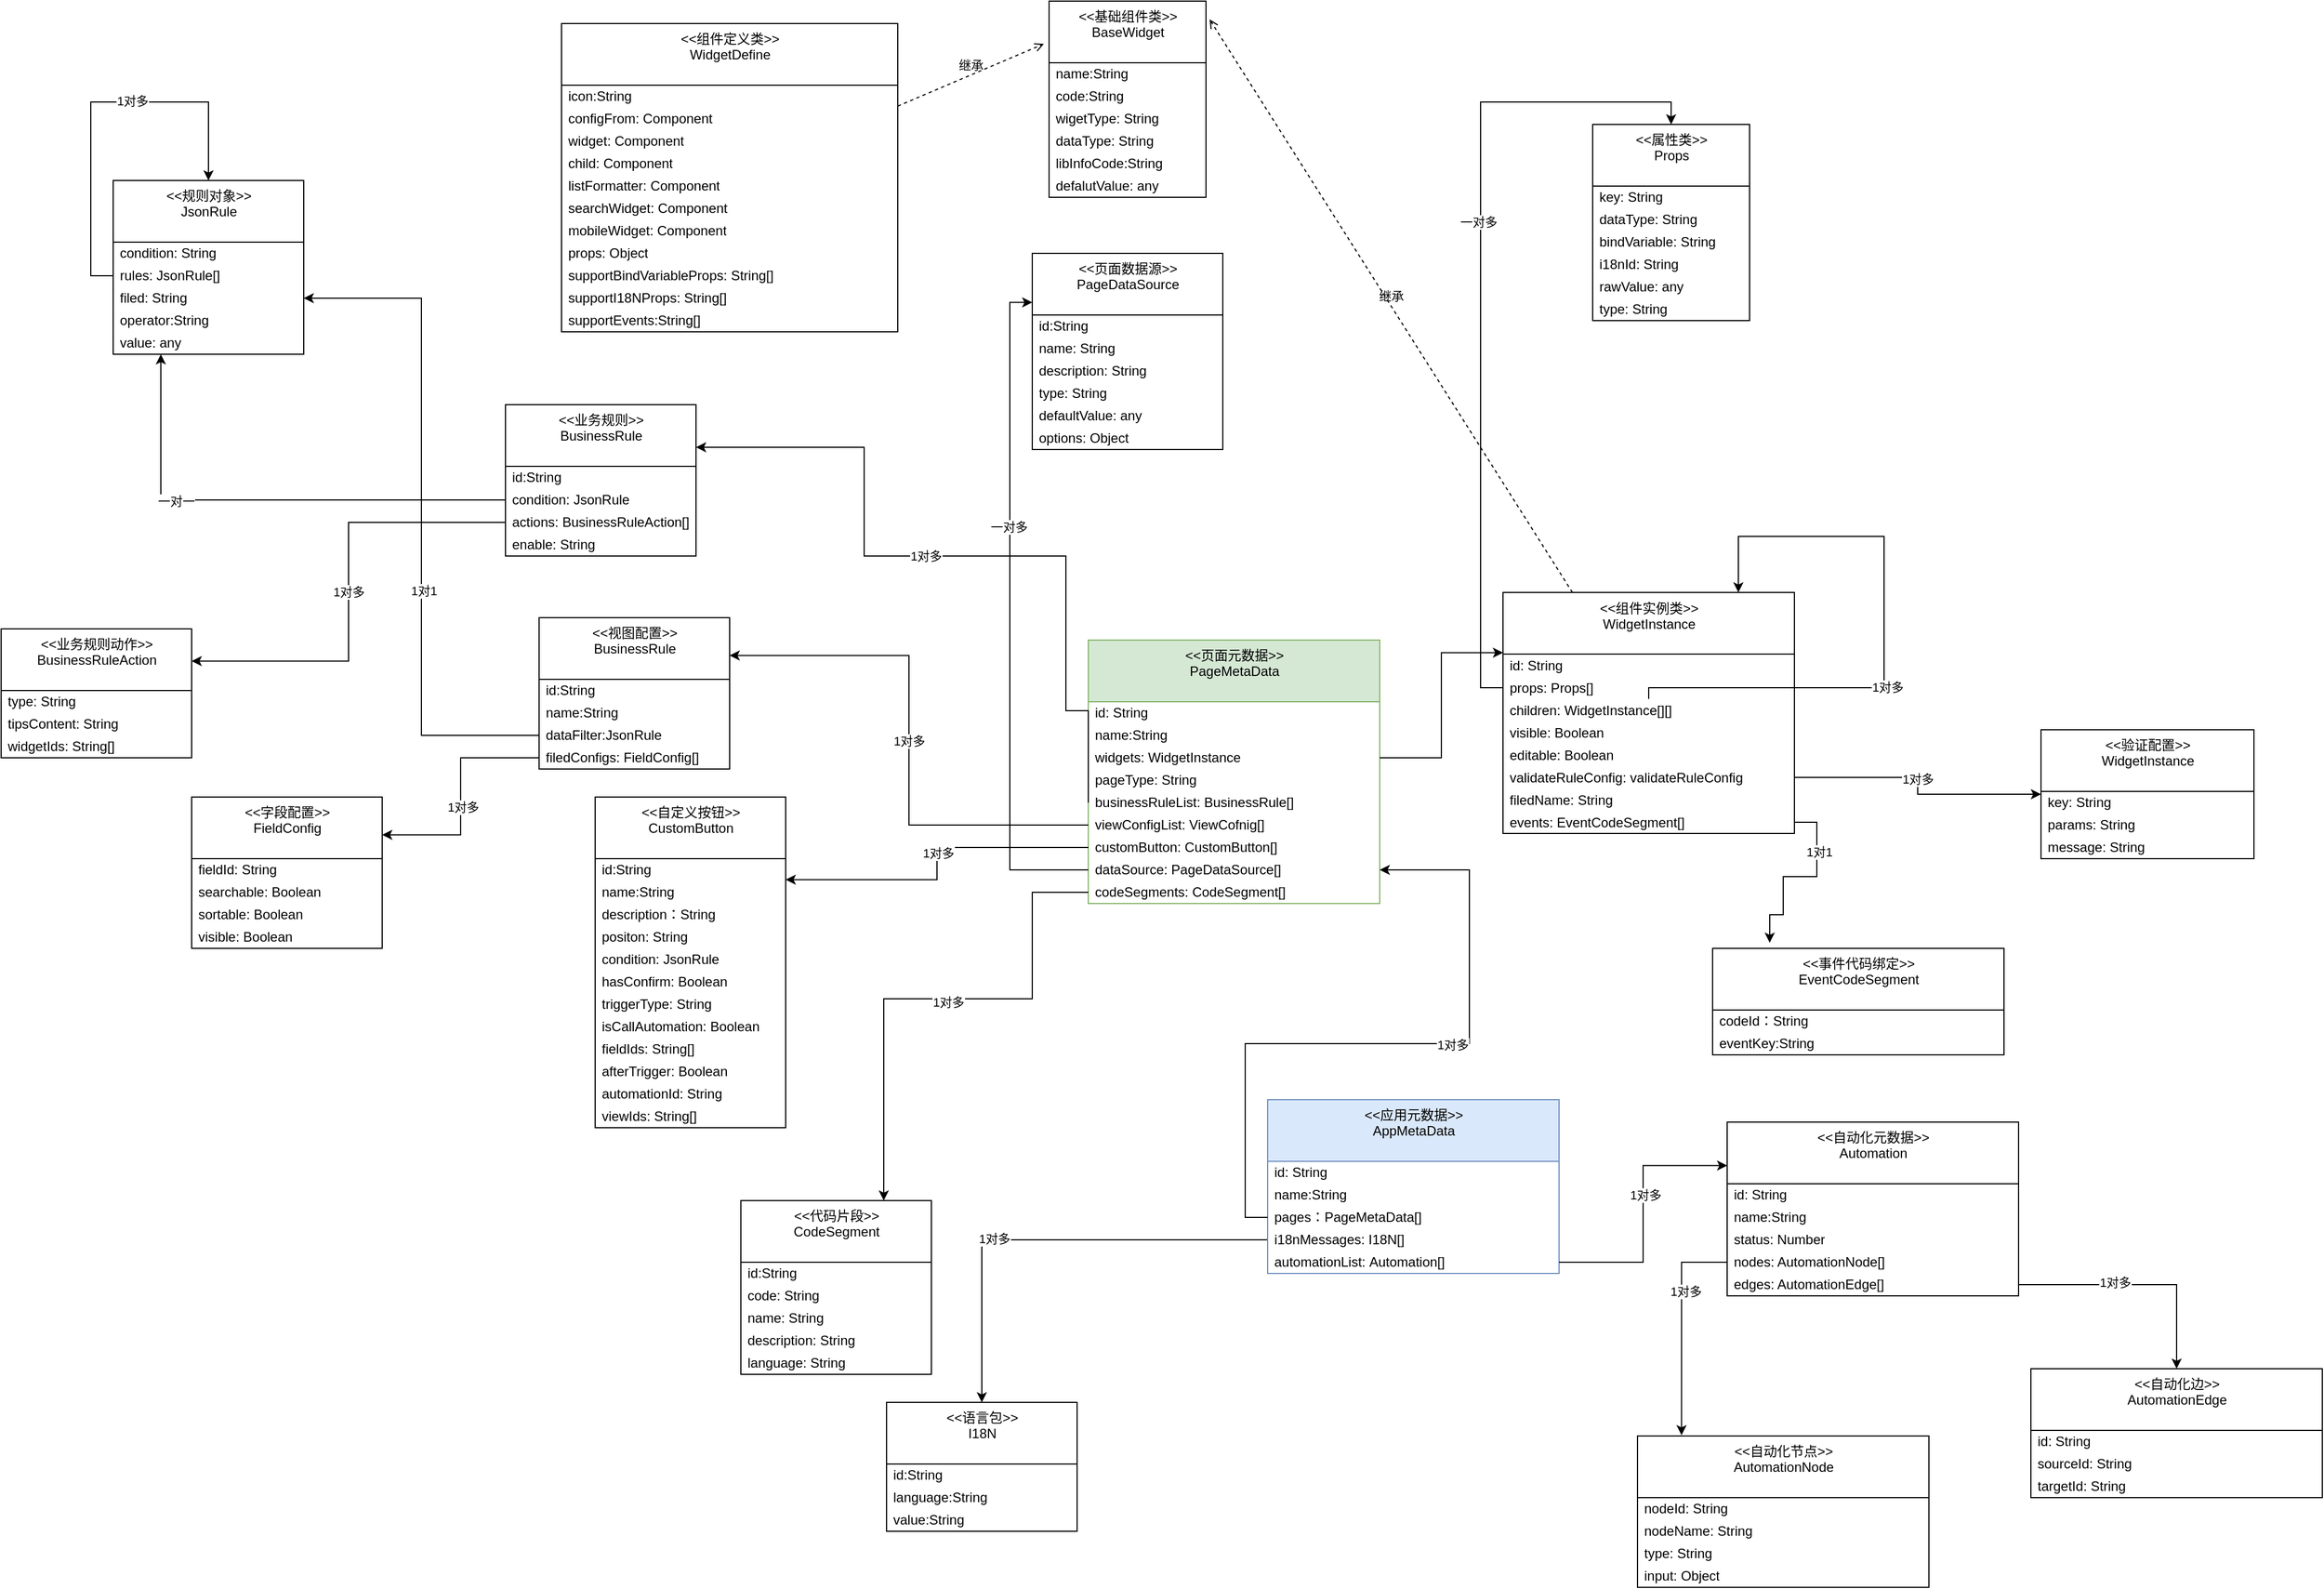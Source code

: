 <mxfile version="17.4.0" type="github">
  <diagram id="vAMlp3YLuijeeZTll3_J" name="Page-1">
    <mxGraphModel dx="2864" dy="1316" grid="1" gridSize="10" guides="1" tooltips="1" connect="1" arrows="1" fold="1" page="1" pageScale="1" pageWidth="827" pageHeight="1169" math="0" shadow="0">
      <root>
        <mxCell id="0" />
        <mxCell id="1" parent="0" />
        <mxCell id="EWt5b8vn7UuF1jzuAeMk-30" value="&amp;lt;&amp;lt;基础组件类&amp;gt;&amp;gt;&lt;br&gt;BaseWidget&lt;br&gt;" style="swimlane;fontStyle=0;align=center;verticalAlign=top;childLayout=stackLayout;horizontal=1;startSize=55;horizontalStack=0;resizeParent=1;resizeParentMax=0;resizeLast=0;collapsible=0;marginBottom=0;html=1;" parent="1" vertex="1">
          <mxGeometry x="235" y="300" width="140" height="175" as="geometry" />
        </mxCell>
        <mxCell id="EWt5b8vn7UuF1jzuAeMk-32" value="name:String" style="text;html=1;strokeColor=none;fillColor=none;align=left;verticalAlign=middle;spacingLeft=4;spacingRight=4;overflow=hidden;rotatable=0;points=[[0,0.5],[1,0.5]];portConstraint=eastwest;" parent="EWt5b8vn7UuF1jzuAeMk-30" vertex="1">
          <mxGeometry y="55" width="140" height="20" as="geometry" />
        </mxCell>
        <mxCell id="EWt5b8vn7UuF1jzuAeMk-39" value="code:String" style="text;html=1;strokeColor=none;fillColor=none;align=left;verticalAlign=middle;spacingLeft=4;spacingRight=4;overflow=hidden;rotatable=0;points=[[0,0.5],[1,0.5]];portConstraint=eastwest;" parent="EWt5b8vn7UuF1jzuAeMk-30" vertex="1">
          <mxGeometry y="75" width="140" height="20" as="geometry" />
        </mxCell>
        <mxCell id="EWt5b8vn7UuF1jzuAeMk-40" value="wigetType: String" style="text;html=1;strokeColor=none;fillColor=none;align=left;verticalAlign=middle;spacingLeft=4;spacingRight=4;overflow=hidden;rotatable=0;points=[[0,0.5],[1,0.5]];portConstraint=eastwest;" parent="EWt5b8vn7UuF1jzuAeMk-30" vertex="1">
          <mxGeometry y="95" width="140" height="20" as="geometry" />
        </mxCell>
        <mxCell id="EWt5b8vn7UuF1jzuAeMk-42" value="dataType: String" style="text;html=1;strokeColor=none;fillColor=none;align=left;verticalAlign=middle;spacingLeft=4;spacingRight=4;overflow=hidden;rotatable=0;points=[[0,0.5],[1,0.5]];portConstraint=eastwest;" parent="EWt5b8vn7UuF1jzuAeMk-30" vertex="1">
          <mxGeometry y="115" width="140" height="20" as="geometry" />
        </mxCell>
        <mxCell id="EWt5b8vn7UuF1jzuAeMk-33" value="&lt;span style=&quot;color: rgb(0 , 0 , 0)&quot;&gt;libInfoCode:String&lt;/span&gt;" style="text;html=1;strokeColor=none;fillColor=none;align=left;verticalAlign=middle;spacingLeft=4;spacingRight=4;overflow=hidden;rotatable=0;points=[[0,0.5],[1,0.5]];portConstraint=eastwest;fontColor=#808080;" parent="EWt5b8vn7UuF1jzuAeMk-30" vertex="1">
          <mxGeometry y="135" width="140" height="20" as="geometry" />
        </mxCell>
        <mxCell id="EWt5b8vn7UuF1jzuAeMk-43" value="&lt;span style=&quot;color: rgb(0 , 0 , 0)&quot;&gt;defalutValue: any&lt;/span&gt;" style="text;html=1;strokeColor=none;fillColor=none;align=left;verticalAlign=middle;spacingLeft=4;spacingRight=4;overflow=hidden;rotatable=0;points=[[0,0.5],[1,0.5]];portConstraint=eastwest;fontColor=#808080;" parent="EWt5b8vn7UuF1jzuAeMk-30" vertex="1">
          <mxGeometry y="155" width="140" height="20" as="geometry" />
        </mxCell>
        <mxCell id="EWt5b8vn7UuF1jzuAeMk-46" value="&amp;lt;&amp;lt;组件定义类&amp;gt;&amp;gt;&lt;br&gt;WidgetDefine" style="swimlane;fontStyle=0;align=center;verticalAlign=top;childLayout=stackLayout;horizontal=1;startSize=55;horizontalStack=0;resizeParent=1;resizeParentMax=0;resizeLast=0;collapsible=0;marginBottom=0;html=1;" parent="1" vertex="1">
          <mxGeometry x="-200" y="320" width="300" height="275" as="geometry" />
        </mxCell>
        <mxCell id="EWt5b8vn7UuF1jzuAeMk-47" value="icon:String" style="text;html=1;strokeColor=none;fillColor=none;align=left;verticalAlign=middle;spacingLeft=4;spacingRight=4;overflow=hidden;rotatable=0;points=[[0,0.5],[1,0.5]];portConstraint=eastwest;" parent="EWt5b8vn7UuF1jzuAeMk-46" vertex="1">
          <mxGeometry y="55" width="300" height="20" as="geometry" />
        </mxCell>
        <mxCell id="EWt5b8vn7UuF1jzuAeMk-48" value="configFrom: Component" style="text;html=1;strokeColor=none;fillColor=none;align=left;verticalAlign=middle;spacingLeft=4;spacingRight=4;overflow=hidden;rotatable=0;points=[[0,0.5],[1,0.5]];portConstraint=eastwest;" parent="EWt5b8vn7UuF1jzuAeMk-46" vertex="1">
          <mxGeometry y="75" width="300" height="20" as="geometry" />
        </mxCell>
        <mxCell id="EWt5b8vn7UuF1jzuAeMk-49" value="widget: Component" style="text;html=1;strokeColor=none;fillColor=none;align=left;verticalAlign=middle;spacingLeft=4;spacingRight=4;overflow=hidden;rotatable=0;points=[[0,0.5],[1,0.5]];portConstraint=eastwest;" parent="EWt5b8vn7UuF1jzuAeMk-46" vertex="1">
          <mxGeometry y="95" width="300" height="20" as="geometry" />
        </mxCell>
        <mxCell id="EWt5b8vn7UuF1jzuAeMk-50" value="child: Component" style="text;html=1;strokeColor=none;fillColor=none;align=left;verticalAlign=middle;spacingLeft=4;spacingRight=4;overflow=hidden;rotatable=0;points=[[0,0.5],[1,0.5]];portConstraint=eastwest;" parent="EWt5b8vn7UuF1jzuAeMk-46" vertex="1">
          <mxGeometry y="115" width="300" height="20" as="geometry" />
        </mxCell>
        <mxCell id="EWt5b8vn7UuF1jzuAeMk-51" value="listFormatter: Component" style="text;html=1;strokeColor=none;fillColor=none;align=left;verticalAlign=middle;spacingLeft=4;spacingRight=4;overflow=hidden;rotatable=0;points=[[0,0.5],[1,0.5]];portConstraint=eastwest;" parent="EWt5b8vn7UuF1jzuAeMk-46" vertex="1">
          <mxGeometry y="135" width="300" height="20" as="geometry" />
        </mxCell>
        <mxCell id="EWt5b8vn7UuF1jzuAeMk-52" value="&lt;font color=&quot;#000000&quot;&gt;searchWidget: Component&lt;/font&gt;" style="text;html=1;strokeColor=none;fillColor=none;align=left;verticalAlign=middle;spacingLeft=4;spacingRight=4;overflow=hidden;rotatable=0;points=[[0,0.5],[1,0.5]];portConstraint=eastwest;fontColor=#808080;" parent="EWt5b8vn7UuF1jzuAeMk-46" vertex="1">
          <mxGeometry y="155" width="300" height="20" as="geometry" />
        </mxCell>
        <mxCell id="EWt5b8vn7UuF1jzuAeMk-53" value="&lt;span style=&quot;color: rgb(0 , 0 , 0)&quot;&gt;mobileWidget: Component&lt;/span&gt;" style="text;html=1;strokeColor=none;fillColor=none;align=left;verticalAlign=middle;spacingLeft=4;spacingRight=4;overflow=hidden;rotatable=0;points=[[0,0.5],[1,0.5]];portConstraint=eastwest;fontColor=#808080;" parent="EWt5b8vn7UuF1jzuAeMk-46" vertex="1">
          <mxGeometry y="175" width="300" height="20" as="geometry" />
        </mxCell>
        <mxCell id="aLEHj2pvLLhQeSvKvPRY-81" value="&lt;span style=&quot;color: rgb(0 , 0 , 0)&quot;&gt;props: Object&lt;/span&gt;" style="text;html=1;strokeColor=none;fillColor=none;align=left;verticalAlign=middle;spacingLeft=4;spacingRight=4;overflow=hidden;rotatable=0;points=[[0,0.5],[1,0.5]];portConstraint=eastwest;fontColor=#808080;" parent="EWt5b8vn7UuF1jzuAeMk-46" vertex="1">
          <mxGeometry y="195" width="300" height="20" as="geometry" />
        </mxCell>
        <mxCell id="aLEHj2pvLLhQeSvKvPRY-20" value="&lt;span style=&quot;color: rgb(0 , 0 , 0)&quot;&gt;supportBindVariableProps: String[]&lt;/span&gt;" style="text;html=1;strokeColor=none;fillColor=none;align=left;verticalAlign=middle;spacingLeft=4;spacingRight=4;overflow=hidden;rotatable=0;points=[[0,0.5],[1,0.5]];portConstraint=eastwest;fontColor=#808080;" parent="EWt5b8vn7UuF1jzuAeMk-46" vertex="1">
          <mxGeometry y="215" width="300" height="20" as="geometry" />
        </mxCell>
        <mxCell id="aLEHj2pvLLhQeSvKvPRY-21" value="&lt;span style=&quot;color: rgb(0 , 0 , 0)&quot;&gt;supportI18NProps: String[]&lt;/span&gt;" style="text;html=1;strokeColor=none;fillColor=none;align=left;verticalAlign=middle;spacingLeft=4;spacingRight=4;overflow=hidden;rotatable=0;points=[[0,0.5],[1,0.5]];portConstraint=eastwest;fontColor=#808080;" parent="EWt5b8vn7UuF1jzuAeMk-46" vertex="1">
          <mxGeometry y="235" width="300" height="20" as="geometry" />
        </mxCell>
        <mxCell id="AlY3eQ7WbAes0plMb5D--19" value="&lt;font color=&quot;#000000&quot;&gt;supportEvents:String[]&lt;/font&gt;" style="text;html=1;strokeColor=none;fillColor=none;align=left;verticalAlign=middle;spacingLeft=4;spacingRight=4;overflow=hidden;rotatable=0;points=[[0,0.5],[1,0.5]];portConstraint=eastwest;fontColor=#808080;" vertex="1" parent="EWt5b8vn7UuF1jzuAeMk-46">
          <mxGeometry y="255" width="300" height="20" as="geometry" />
        </mxCell>
        <mxCell id="EWt5b8vn7UuF1jzuAeMk-55" value="继承" style="html=1;verticalAlign=bottom;labelBackgroundColor=none;endArrow=open;endFill=0;dashed=1;rounded=0;entryX=-0.033;entryY=0.218;entryDx=0;entryDy=0;entryPerimeter=0;" parent="1" source="EWt5b8vn7UuF1jzuAeMk-46" target="EWt5b8vn7UuF1jzuAeMk-30" edge="1">
          <mxGeometry width="160" relative="1" as="geometry">
            <mxPoint x="480" y="500" as="sourcePoint" />
            <mxPoint x="420" y="310" as="targetPoint" />
          </mxGeometry>
        </mxCell>
        <mxCell id="EWt5b8vn7UuF1jzuAeMk-56" value="&amp;lt;&amp;lt;组件实例类&amp;gt;&amp;gt;&lt;br&gt;WidgetInstance" style="swimlane;fontStyle=0;align=center;verticalAlign=top;childLayout=stackLayout;horizontal=1;startSize=55;horizontalStack=0;resizeParent=1;resizeParentMax=0;resizeLast=0;collapsible=0;marginBottom=0;html=1;" parent="1" vertex="1">
          <mxGeometry x="640" y="827.5" width="260" height="215" as="geometry" />
        </mxCell>
        <mxCell id="EWt5b8vn7UuF1jzuAeMk-57" value="id: String" style="text;html=1;strokeColor=none;fillColor=none;align=left;verticalAlign=middle;spacingLeft=4;spacingRight=4;overflow=hidden;rotatable=0;points=[[0,0.5],[1,0.5]];portConstraint=eastwest;" parent="EWt5b8vn7UuF1jzuAeMk-56" vertex="1">
          <mxGeometry y="55" width="260" height="20" as="geometry" />
        </mxCell>
        <mxCell id="aLEHj2pvLLhQeSvKvPRY-84" value="props: Props[]" style="text;html=1;strokeColor=none;fillColor=none;align=left;verticalAlign=middle;spacingLeft=4;spacingRight=4;overflow=hidden;rotatable=0;points=[[0,0.5],[1,0.5]];portConstraint=eastwest;" parent="EWt5b8vn7UuF1jzuAeMk-56" vertex="1">
          <mxGeometry y="75" width="260" height="20" as="geometry" />
        </mxCell>
        <mxCell id="EWt5b8vn7UuF1jzuAeMk-58" value="children: WidgetInstance[][]" style="text;html=1;strokeColor=none;fillColor=none;align=left;verticalAlign=middle;spacingLeft=4;spacingRight=4;overflow=hidden;rotatable=0;points=[[0,0.5],[1,0.5]];portConstraint=eastwest;" parent="EWt5b8vn7UuF1jzuAeMk-56" vertex="1">
          <mxGeometry y="95" width="260" height="20" as="geometry" />
        </mxCell>
        <mxCell id="EWt5b8vn7UuF1jzuAeMk-65" value="visible: Boolean" style="text;html=1;strokeColor=none;fillColor=none;align=left;verticalAlign=middle;spacingLeft=4;spacingRight=4;overflow=hidden;rotatable=0;points=[[0,0.5],[1,0.5]];portConstraint=eastwest;" parent="EWt5b8vn7UuF1jzuAeMk-56" vertex="1">
          <mxGeometry y="115" width="260" height="20" as="geometry" />
        </mxCell>
        <mxCell id="EWt5b8vn7UuF1jzuAeMk-66" value="editable: Boolean" style="text;html=1;strokeColor=none;fillColor=none;align=left;verticalAlign=middle;spacingLeft=4;spacingRight=4;overflow=hidden;rotatable=0;points=[[0,0.5],[1,0.5]];portConstraint=eastwest;" parent="EWt5b8vn7UuF1jzuAeMk-56" vertex="1">
          <mxGeometry y="135" width="260" height="20" as="geometry" />
        </mxCell>
        <mxCell id="EWt5b8vn7UuF1jzuAeMk-77" value="validateRuleConfig: validateRuleConfig" style="text;html=1;strokeColor=none;fillColor=none;align=left;verticalAlign=middle;spacingLeft=4;spacingRight=4;overflow=hidden;rotatable=0;points=[[0,0.5],[1,0.5]];portConstraint=eastwest;" parent="EWt5b8vn7UuF1jzuAeMk-56" vertex="1">
          <mxGeometry y="155" width="260" height="20" as="geometry" />
        </mxCell>
        <mxCell id="EWt5b8vn7UuF1jzuAeMk-78" value="filedName: String" style="text;html=1;strokeColor=none;fillColor=none;align=left;verticalAlign=middle;spacingLeft=4;spacingRight=4;overflow=hidden;rotatable=0;points=[[0,0.5],[1,0.5]];portConstraint=eastwest;" parent="EWt5b8vn7UuF1jzuAeMk-56" vertex="1">
          <mxGeometry y="175" width="260" height="20" as="geometry" />
        </mxCell>
        <mxCell id="AlY3eQ7WbAes0plMb5D--10" value="events: EventCodeSegment[]" style="text;html=1;strokeColor=none;fillColor=none;align=left;verticalAlign=middle;spacingLeft=4;spacingRight=4;overflow=hidden;rotatable=0;points=[[0,0.5],[1,0.5]];portConstraint=eastwest;" vertex="1" parent="EWt5b8vn7UuF1jzuAeMk-56">
          <mxGeometry y="195" width="260" height="20" as="geometry" />
        </mxCell>
        <mxCell id="EWt5b8vn7UuF1jzuAeMk-68" style="edgeStyle=orthogonalEdgeStyle;rounded=0;orthogonalLoop=1;jettySize=auto;html=1;" parent="EWt5b8vn7UuF1jzuAeMk-56" source="EWt5b8vn7UuF1jzuAeMk-58" target="EWt5b8vn7UuF1jzuAeMk-56" edge="1">
          <mxGeometry relative="1" as="geometry">
            <mxPoint x="260" y="-20" as="targetPoint" />
            <Array as="points">
              <mxPoint x="340" y="85" />
              <mxPoint x="340" y="-50" />
              <mxPoint x="210" y="-50" />
            </Array>
          </mxGeometry>
        </mxCell>
        <mxCell id="EWt5b8vn7UuF1jzuAeMk-69" value="1对多" style="edgeLabel;html=1;align=center;verticalAlign=middle;resizable=0;points=[];" parent="EWt5b8vn7UuF1jzuAeMk-68" vertex="1" connectable="0">
          <mxGeometry x="-0.173" y="-3" relative="1" as="geometry">
            <mxPoint as="offset" />
          </mxGeometry>
        </mxCell>
        <mxCell id="EWt5b8vn7UuF1jzuAeMk-64" value="继承" style="html=1;verticalAlign=bottom;labelBackgroundColor=none;endArrow=open;endFill=0;dashed=1;rounded=0;entryX=1.023;entryY=0.093;entryDx=0;entryDy=0;entryPerimeter=0;" parent="1" source="EWt5b8vn7UuF1jzuAeMk-56" target="EWt5b8vn7UuF1jzuAeMk-30" edge="1">
          <mxGeometry width="160" relative="1" as="geometry">
            <mxPoint x="341.342" y="570" as="sourcePoint" />
            <mxPoint x="507.06" y="255.295" as="targetPoint" />
          </mxGeometry>
        </mxCell>
        <mxCell id="EWt5b8vn7UuF1jzuAeMk-79" value="&amp;lt;&amp;lt;验证配置&amp;gt;&amp;gt;&lt;br&gt;WidgetInstance" style="swimlane;fontStyle=0;align=center;verticalAlign=top;childLayout=stackLayout;horizontal=1;startSize=55;horizontalStack=0;resizeParent=1;resizeParentMax=0;resizeLast=0;collapsible=0;marginBottom=0;html=1;" parent="1" vertex="1">
          <mxGeometry x="1120" y="950" width="190" height="115" as="geometry" />
        </mxCell>
        <mxCell id="EWt5b8vn7UuF1jzuAeMk-80" value="key: String" style="text;html=1;strokeColor=none;fillColor=none;align=left;verticalAlign=middle;spacingLeft=4;spacingRight=4;overflow=hidden;rotatable=0;points=[[0,0.5],[1,0.5]];portConstraint=eastwest;" parent="EWt5b8vn7UuF1jzuAeMk-79" vertex="1">
          <mxGeometry y="55" width="190" height="20" as="geometry" />
        </mxCell>
        <mxCell id="EWt5b8vn7UuF1jzuAeMk-81" value="params: String" style="text;html=1;strokeColor=none;fillColor=none;align=left;verticalAlign=middle;spacingLeft=4;spacingRight=4;overflow=hidden;rotatable=0;points=[[0,0.5],[1,0.5]];portConstraint=eastwest;" parent="EWt5b8vn7UuF1jzuAeMk-79" vertex="1">
          <mxGeometry y="75" width="190" height="20" as="geometry" />
        </mxCell>
        <mxCell id="EWt5b8vn7UuF1jzuAeMk-82" value="message: String" style="text;html=1;strokeColor=none;fillColor=none;align=left;verticalAlign=middle;spacingLeft=4;spacingRight=4;overflow=hidden;rotatable=0;points=[[0,0.5],[1,0.5]];portConstraint=eastwest;" parent="EWt5b8vn7UuF1jzuAeMk-79" vertex="1">
          <mxGeometry y="95" width="190" height="20" as="geometry" />
        </mxCell>
        <mxCell id="EWt5b8vn7UuF1jzuAeMk-89" style="edgeStyle=orthogonalEdgeStyle;rounded=0;orthogonalLoop=1;jettySize=auto;html=1;exitX=1;exitY=0.5;exitDx=0;exitDy=0;" parent="1" source="EWt5b8vn7UuF1jzuAeMk-77" target="EWt5b8vn7UuF1jzuAeMk-79" edge="1">
          <mxGeometry relative="1" as="geometry" />
        </mxCell>
        <mxCell id="EWt5b8vn7UuF1jzuAeMk-90" value="1对多" style="edgeLabel;html=1;align=center;verticalAlign=middle;resizable=0;points=[];" parent="EWt5b8vn7UuF1jzuAeMk-89" vertex="1" connectable="0">
          <mxGeometry x="-0.069" y="-1" relative="1" as="geometry">
            <mxPoint as="offset" />
          </mxGeometry>
        </mxCell>
        <mxCell id="EWt5b8vn7UuF1jzuAeMk-91" value="&amp;lt;&amp;lt;页面元数据&amp;gt;&amp;gt;&lt;br&gt;PageMetaData" style="swimlane;fontStyle=0;align=center;verticalAlign=top;childLayout=stackLayout;horizontal=1;startSize=55;horizontalStack=0;resizeParent=1;resizeParentMax=0;resizeLast=0;collapsible=0;marginBottom=0;html=1;fillColor=#d5e8d4;strokeColor=#82b366;" parent="1" vertex="1">
          <mxGeometry x="270" y="870" width="260" height="235" as="geometry" />
        </mxCell>
        <mxCell id="EWt5b8vn7UuF1jzuAeMk-92" value="id: String" style="text;html=1;strokeColor=none;fillColor=none;align=left;verticalAlign=middle;spacingLeft=4;spacingRight=4;overflow=hidden;rotatable=0;points=[[0,0.5],[1,0.5]];portConstraint=eastwest;" parent="EWt5b8vn7UuF1jzuAeMk-91" vertex="1">
          <mxGeometry y="55" width="260" height="20" as="geometry" />
        </mxCell>
        <mxCell id="EWt5b8vn7UuF1jzuAeMk-93" value="name:String" style="text;html=1;strokeColor=none;fillColor=none;align=left;verticalAlign=middle;spacingLeft=4;spacingRight=4;overflow=hidden;rotatable=0;points=[[0,0.5],[1,0.5]];portConstraint=eastwest;" parent="EWt5b8vn7UuF1jzuAeMk-91" vertex="1">
          <mxGeometry y="75" width="260" height="20" as="geometry" />
        </mxCell>
        <mxCell id="EWt5b8vn7UuF1jzuAeMk-94" value="widgets: WidgetInstance" style="text;html=1;strokeColor=none;fillColor=none;align=left;verticalAlign=middle;spacingLeft=4;spacingRight=4;overflow=hidden;rotatable=0;points=[[0,0.5],[1,0.5]];portConstraint=eastwest;" parent="EWt5b8vn7UuF1jzuAeMk-91" vertex="1">
          <mxGeometry y="95" width="260" height="20" as="geometry" />
        </mxCell>
        <mxCell id="EWt5b8vn7UuF1jzuAeMk-95" value="pageType: String" style="text;html=1;strokeColor=none;fillColor=none;align=left;verticalAlign=middle;spacingLeft=4;spacingRight=4;overflow=hidden;rotatable=0;points=[[0,0.5],[1,0.5]];portConstraint=eastwest;" parent="EWt5b8vn7UuF1jzuAeMk-91" vertex="1">
          <mxGeometry y="115" width="260" height="20" as="geometry" />
        </mxCell>
        <mxCell id="EWt5b8vn7UuF1jzuAeMk-96" value="businessRuleList: BusinessRule[]" style="text;html=1;strokeColor=none;fillColor=none;align=left;verticalAlign=middle;spacingLeft=4;spacingRight=4;overflow=hidden;rotatable=0;points=[[0,0.5],[1,0.5]];portConstraint=eastwest;" parent="EWt5b8vn7UuF1jzuAeMk-91" vertex="1">
          <mxGeometry y="135" width="260" height="20" as="geometry" />
        </mxCell>
        <mxCell id="EWt5b8vn7UuF1jzuAeMk-97" value="viewConfigList: ViewCofnig[]" style="text;html=1;strokeColor=none;fillColor=none;align=left;verticalAlign=middle;spacingLeft=4;spacingRight=4;overflow=hidden;rotatable=0;points=[[0,0.5],[1,0.5]];portConstraint=eastwest;" parent="EWt5b8vn7UuF1jzuAeMk-91" vertex="1">
          <mxGeometry y="155" width="260" height="20" as="geometry" />
        </mxCell>
        <mxCell id="EWt5b8vn7UuF1jzuAeMk-102" value="customButton: CustomButton[]" style="text;html=1;strokeColor=none;fillColor=none;align=left;verticalAlign=middle;spacingLeft=4;spacingRight=4;overflow=hidden;rotatable=0;points=[[0,0.5],[1,0.5]];portConstraint=eastwest;" parent="EWt5b8vn7UuF1jzuAeMk-91" vertex="1">
          <mxGeometry y="175" width="260" height="20" as="geometry" />
        </mxCell>
        <mxCell id="0nsjgeY7RRaT_HOc3P06-43" value="dataSource: PageDataSource[]" style="text;html=1;strokeColor=none;fillColor=none;align=left;verticalAlign=middle;spacingLeft=4;spacingRight=4;overflow=hidden;rotatable=0;points=[[0,0.5],[1,0.5]];portConstraint=eastwest;" parent="EWt5b8vn7UuF1jzuAeMk-91" vertex="1">
          <mxGeometry y="195" width="260" height="20" as="geometry" />
        </mxCell>
        <mxCell id="AlY3eQ7WbAes0plMb5D--5" value="codeSegments: CodeSegment[]" style="text;html=1;strokeColor=none;fillColor=none;align=left;verticalAlign=middle;spacingLeft=4;spacingRight=4;overflow=hidden;rotatable=0;points=[[0,0.5],[1,0.5]];portConstraint=eastwest;" vertex="1" parent="EWt5b8vn7UuF1jzuAeMk-91">
          <mxGeometry y="215" width="260" height="20" as="geometry" />
        </mxCell>
        <mxCell id="0nsjgeY7RRaT_HOc3P06-1" value="&amp;lt;&amp;lt;属性类&amp;gt;&amp;gt;&lt;br&gt;Props" style="swimlane;fontStyle=0;align=center;verticalAlign=top;childLayout=stackLayout;horizontal=1;startSize=55;horizontalStack=0;resizeParent=1;resizeParentMax=0;resizeLast=0;collapsible=0;marginBottom=0;html=1;" parent="1" vertex="1">
          <mxGeometry x="720" y="410" width="140" height="175" as="geometry" />
        </mxCell>
        <mxCell id="0nsjgeY7RRaT_HOc3P06-2" value="key: String" style="text;html=1;strokeColor=none;fillColor=none;align=left;verticalAlign=middle;spacingLeft=4;spacingRight=4;overflow=hidden;rotatable=0;points=[[0,0.5],[1,0.5]];portConstraint=eastwest;" parent="0nsjgeY7RRaT_HOc3P06-1" vertex="1">
          <mxGeometry y="55" width="140" height="20" as="geometry" />
        </mxCell>
        <mxCell id="0nsjgeY7RRaT_HOc3P06-3" value="dataType: String" style="text;html=1;strokeColor=none;fillColor=none;align=left;verticalAlign=middle;spacingLeft=4;spacingRight=4;overflow=hidden;rotatable=0;points=[[0,0.5],[1,0.5]];portConstraint=eastwest;" parent="0nsjgeY7RRaT_HOc3P06-1" vertex="1">
          <mxGeometry y="75" width="140" height="20" as="geometry" />
        </mxCell>
        <mxCell id="0nsjgeY7RRaT_HOc3P06-9" value="bindVariable: String" style="text;html=1;strokeColor=none;fillColor=none;align=left;verticalAlign=middle;spacingLeft=4;spacingRight=4;overflow=hidden;rotatable=0;points=[[0,0.5],[1,0.5]];portConstraint=eastwest;" parent="0nsjgeY7RRaT_HOc3P06-1" vertex="1">
          <mxGeometry y="95" width="140" height="20" as="geometry" />
        </mxCell>
        <mxCell id="0nsjgeY7RRaT_HOc3P06-10" value="i18nId: String" style="text;html=1;strokeColor=none;fillColor=none;align=left;verticalAlign=middle;spacingLeft=4;spacingRight=4;overflow=hidden;rotatable=0;points=[[0,0.5],[1,0.5]];portConstraint=eastwest;" parent="0nsjgeY7RRaT_HOc3P06-1" vertex="1">
          <mxGeometry y="115" width="140" height="20" as="geometry" />
        </mxCell>
        <mxCell id="0nsjgeY7RRaT_HOc3P06-11" value="rawValue: any" style="text;html=1;strokeColor=none;fillColor=none;align=left;verticalAlign=middle;spacingLeft=4;spacingRight=4;overflow=hidden;rotatable=0;points=[[0,0.5],[1,0.5]];portConstraint=eastwest;" parent="0nsjgeY7RRaT_HOc3P06-1" vertex="1">
          <mxGeometry y="135" width="140" height="20" as="geometry" />
        </mxCell>
        <mxCell id="aLEHj2pvLLhQeSvKvPRY-78" value="type: String" style="text;html=1;strokeColor=none;fillColor=none;align=left;verticalAlign=middle;spacingLeft=4;spacingRight=4;overflow=hidden;rotatable=0;points=[[0,0.5],[1,0.5]];portConstraint=eastwest;" parent="0nsjgeY7RRaT_HOc3P06-1" vertex="1">
          <mxGeometry y="155" width="140" height="20" as="geometry" />
        </mxCell>
        <mxCell id="0nsjgeY7RRaT_HOc3P06-12" style="edgeStyle=orthogonalEdgeStyle;rounded=0;orthogonalLoop=1;jettySize=auto;html=1;entryX=0.5;entryY=0;entryDx=0;entryDy=0;exitX=0;exitY=0.5;exitDx=0;exitDy=0;" parent="1" source="aLEHj2pvLLhQeSvKvPRY-84" target="0nsjgeY7RRaT_HOc3P06-1" edge="1">
          <mxGeometry relative="1" as="geometry">
            <mxPoint x="375" y="425.0" as="sourcePoint" />
          </mxGeometry>
        </mxCell>
        <mxCell id="0nsjgeY7RRaT_HOc3P06-13" value="一对多" style="edgeLabel;html=1;align=center;verticalAlign=middle;resizable=0;points=[];" parent="0nsjgeY7RRaT_HOc3P06-12" vertex="1" connectable="0">
          <mxGeometry x="0.19" y="2" relative="1" as="geometry">
            <mxPoint as="offset" />
          </mxGeometry>
        </mxCell>
        <mxCell id="0nsjgeY7RRaT_HOc3P06-15" value="&amp;lt;&amp;lt;业务规则&amp;gt;&amp;gt;&lt;br&gt;BusinessRule" style="swimlane;fontStyle=0;align=center;verticalAlign=top;childLayout=stackLayout;horizontal=1;startSize=55;horizontalStack=0;resizeParent=1;resizeParentMax=0;resizeLast=0;collapsible=0;marginBottom=0;html=1;" parent="1" vertex="1">
          <mxGeometry x="-250" y="660" width="170" height="135" as="geometry" />
        </mxCell>
        <mxCell id="0nsjgeY7RRaT_HOc3P06-16" value="id:String" style="text;html=1;strokeColor=none;fillColor=none;align=left;verticalAlign=middle;spacingLeft=4;spacingRight=4;overflow=hidden;rotatable=0;points=[[0,0.5],[1,0.5]];portConstraint=eastwest;" parent="0nsjgeY7RRaT_HOc3P06-15" vertex="1">
          <mxGeometry y="55" width="170" height="20" as="geometry" />
        </mxCell>
        <mxCell id="0nsjgeY7RRaT_HOc3P06-17" value="condition: JsonRule" style="text;html=1;strokeColor=none;fillColor=none;align=left;verticalAlign=middle;spacingLeft=4;spacingRight=4;overflow=hidden;rotatable=0;points=[[0,0.5],[1,0.5]];portConstraint=eastwest;" parent="0nsjgeY7RRaT_HOc3P06-15" vertex="1">
          <mxGeometry y="75" width="170" height="20" as="geometry" />
        </mxCell>
        <mxCell id="0nsjgeY7RRaT_HOc3P06-18" value="actions: BusinessRuleAction[]" style="text;html=1;strokeColor=none;fillColor=none;align=left;verticalAlign=middle;spacingLeft=4;spacingRight=4;overflow=hidden;rotatable=0;points=[[0,0.5],[1,0.5]];portConstraint=eastwest;" parent="0nsjgeY7RRaT_HOc3P06-15" vertex="1">
          <mxGeometry y="95" width="170" height="20" as="geometry" />
        </mxCell>
        <mxCell id="0nsjgeY7RRaT_HOc3P06-19" value="enable: String" style="text;html=1;strokeColor=none;fillColor=none;align=left;verticalAlign=middle;spacingLeft=4;spacingRight=4;overflow=hidden;rotatable=0;points=[[0,0.5],[1,0.5]];portConstraint=eastwest;" parent="0nsjgeY7RRaT_HOc3P06-15" vertex="1">
          <mxGeometry y="115" width="170" height="20" as="geometry" />
        </mxCell>
        <mxCell id="0nsjgeY7RRaT_HOc3P06-23" style="edgeStyle=orthogonalEdgeStyle;rounded=0;orthogonalLoop=1;jettySize=auto;html=1;exitX=0;exitY=0.5;exitDx=0;exitDy=0;" parent="1" source="EWt5b8vn7UuF1jzuAeMk-96" target="0nsjgeY7RRaT_HOc3P06-15" edge="1">
          <mxGeometry relative="1" as="geometry">
            <Array as="points">
              <mxPoint x="250" y="933" />
              <mxPoint x="250" y="795" />
              <mxPoint x="70" y="795" />
              <mxPoint x="70" y="698" />
            </Array>
          </mxGeometry>
        </mxCell>
        <mxCell id="0nsjgeY7RRaT_HOc3P06-24" value="1对多" style="edgeLabel;html=1;align=center;verticalAlign=middle;resizable=0;points=[];" parent="0nsjgeY7RRaT_HOc3P06-23" vertex="1" connectable="0">
          <mxGeometry x="-0.08" y="-1" relative="1" as="geometry">
            <mxPoint x="-58" y="1" as="offset" />
          </mxGeometry>
        </mxCell>
        <mxCell id="0nsjgeY7RRaT_HOc3P06-26" style="edgeStyle=orthogonalEdgeStyle;rounded=0;orthogonalLoop=1;jettySize=auto;html=1;exitX=1;exitY=0.5;exitDx=0;exitDy=0;entryX=0;entryY=0.25;entryDx=0;entryDy=0;" parent="1" source="EWt5b8vn7UuF1jzuAeMk-94" target="EWt5b8vn7UuF1jzuAeMk-56" edge="1">
          <mxGeometry relative="1" as="geometry" />
        </mxCell>
        <mxCell id="0nsjgeY7RRaT_HOc3P06-27" value="&amp;lt;&amp;lt;业务规则动作&amp;gt;&amp;gt;&lt;br&gt;&lt;span style=&quot;text-align: left&quot;&gt;BusinessRuleAction&lt;/span&gt;" style="swimlane;fontStyle=0;align=center;verticalAlign=top;childLayout=stackLayout;horizontal=1;startSize=55;horizontalStack=0;resizeParent=1;resizeParentMax=0;resizeLast=0;collapsible=0;marginBottom=0;html=1;" parent="1" vertex="1">
          <mxGeometry x="-700" y="860" width="170" height="115" as="geometry" />
        </mxCell>
        <mxCell id="0nsjgeY7RRaT_HOc3P06-28" value="type: String" style="text;html=1;strokeColor=none;fillColor=none;align=left;verticalAlign=middle;spacingLeft=4;spacingRight=4;overflow=hidden;rotatable=0;points=[[0,0.5],[1,0.5]];portConstraint=eastwest;" parent="0nsjgeY7RRaT_HOc3P06-27" vertex="1">
          <mxGeometry y="55" width="170" height="20" as="geometry" />
        </mxCell>
        <mxCell id="0nsjgeY7RRaT_HOc3P06-29" value="tipsContent: String" style="text;html=1;strokeColor=none;fillColor=none;align=left;verticalAlign=middle;spacingLeft=4;spacingRight=4;overflow=hidden;rotatable=0;points=[[0,0.5],[1,0.5]];portConstraint=eastwest;" parent="0nsjgeY7RRaT_HOc3P06-27" vertex="1">
          <mxGeometry y="75" width="170" height="20" as="geometry" />
        </mxCell>
        <mxCell id="0nsjgeY7RRaT_HOc3P06-31" value="widgetIds: String[]" style="text;html=1;strokeColor=none;fillColor=none;align=left;verticalAlign=middle;spacingLeft=4;spacingRight=4;overflow=hidden;rotatable=0;points=[[0,0.5],[1,0.5]];portConstraint=eastwest;" parent="0nsjgeY7RRaT_HOc3P06-27" vertex="1">
          <mxGeometry y="95" width="170" height="20" as="geometry" />
        </mxCell>
        <mxCell id="0nsjgeY7RRaT_HOc3P06-32" value="1对多" style="edgeStyle=orthogonalEdgeStyle;rounded=0;orthogonalLoop=1;jettySize=auto;html=1;exitX=0;exitY=0.5;exitDx=0;exitDy=0;entryX=1;entryY=0.25;entryDx=0;entryDy=0;" parent="1" source="0nsjgeY7RRaT_HOc3P06-18" target="0nsjgeY7RRaT_HOc3P06-27" edge="1">
          <mxGeometry relative="1" as="geometry" />
        </mxCell>
        <mxCell id="0nsjgeY7RRaT_HOc3P06-33" value="&amp;lt;&amp;lt;规则对象&amp;gt;&amp;gt;&lt;br&gt;JsonRule" style="swimlane;fontStyle=0;align=center;verticalAlign=top;childLayout=stackLayout;horizontal=1;startSize=55;horizontalStack=0;resizeParent=1;resizeParentMax=0;resizeLast=0;collapsible=0;marginBottom=0;html=1;" parent="1" vertex="1">
          <mxGeometry x="-600" y="460" width="170" height="155" as="geometry" />
        </mxCell>
        <mxCell id="0nsjgeY7RRaT_HOc3P06-34" value="condition: String" style="text;html=1;strokeColor=none;fillColor=none;align=left;verticalAlign=middle;spacingLeft=4;spacingRight=4;overflow=hidden;rotatable=0;points=[[0,0.5],[1,0.5]];portConstraint=eastwest;" parent="0nsjgeY7RRaT_HOc3P06-33" vertex="1">
          <mxGeometry y="55" width="170" height="20" as="geometry" />
        </mxCell>
        <mxCell id="0nsjgeY7RRaT_HOc3P06-35" value="rules: JsonRule[]" style="text;html=1;strokeColor=none;fillColor=none;align=left;verticalAlign=middle;spacingLeft=4;spacingRight=4;overflow=hidden;rotatable=0;points=[[0,0.5],[1,0.5]];portConstraint=eastwest;" parent="0nsjgeY7RRaT_HOc3P06-33" vertex="1">
          <mxGeometry y="75" width="170" height="20" as="geometry" />
        </mxCell>
        <mxCell id="0nsjgeY7RRaT_HOc3P06-36" value="filed: String" style="text;html=1;strokeColor=none;fillColor=none;align=left;verticalAlign=middle;spacingLeft=4;spacingRight=4;overflow=hidden;rotatable=0;points=[[0,0.5],[1,0.5]];portConstraint=eastwest;" parent="0nsjgeY7RRaT_HOc3P06-33" vertex="1">
          <mxGeometry y="95" width="170" height="20" as="geometry" />
        </mxCell>
        <mxCell id="0nsjgeY7RRaT_HOc3P06-37" value="operator:String" style="text;html=1;strokeColor=none;fillColor=none;align=left;verticalAlign=middle;spacingLeft=4;spacingRight=4;overflow=hidden;rotatable=0;points=[[0,0.5],[1,0.5]];portConstraint=eastwest;" parent="0nsjgeY7RRaT_HOc3P06-33" vertex="1">
          <mxGeometry y="115" width="170" height="20" as="geometry" />
        </mxCell>
        <mxCell id="0nsjgeY7RRaT_HOc3P06-38" value="value: any" style="text;html=1;strokeColor=none;fillColor=none;align=left;verticalAlign=middle;spacingLeft=4;spacingRight=4;overflow=hidden;rotatable=0;points=[[0,0.5],[1,0.5]];portConstraint=eastwest;" parent="0nsjgeY7RRaT_HOc3P06-33" vertex="1">
          <mxGeometry y="135" width="170" height="20" as="geometry" />
        </mxCell>
        <mxCell id="0nsjgeY7RRaT_HOc3P06-39" style="edgeStyle=orthogonalEdgeStyle;rounded=0;orthogonalLoop=1;jettySize=auto;html=1;exitX=0;exitY=0.5;exitDx=0;exitDy=0;" parent="0nsjgeY7RRaT_HOc3P06-33" source="0nsjgeY7RRaT_HOc3P06-35" target="0nsjgeY7RRaT_HOc3P06-33" edge="1">
          <mxGeometry relative="1" as="geometry">
            <mxPoint x="-40" y="-10" as="targetPoint" />
            <Array as="points">
              <mxPoint x="-20" y="85" />
              <mxPoint x="-20" y="-70" />
              <mxPoint x="85" y="-70" />
            </Array>
          </mxGeometry>
        </mxCell>
        <mxCell id="0nsjgeY7RRaT_HOc3P06-40" value="1对多" style="edgeLabel;html=1;align=center;verticalAlign=middle;resizable=0;points=[];" parent="0nsjgeY7RRaT_HOc3P06-39" vertex="1" connectable="0">
          <mxGeometry x="0.208" y="1" relative="1" as="geometry">
            <mxPoint as="offset" />
          </mxGeometry>
        </mxCell>
        <mxCell id="0nsjgeY7RRaT_HOc3P06-41" style="edgeStyle=orthogonalEdgeStyle;rounded=0;orthogonalLoop=1;jettySize=auto;html=1;exitX=0;exitY=0.5;exitDx=0;exitDy=0;entryX=0.25;entryY=1;entryDx=0;entryDy=0;" parent="1" source="0nsjgeY7RRaT_HOc3P06-17" target="0nsjgeY7RRaT_HOc3P06-33" edge="1">
          <mxGeometry relative="1" as="geometry" />
        </mxCell>
        <mxCell id="0nsjgeY7RRaT_HOc3P06-42" value="一对一" style="edgeLabel;html=1;align=center;verticalAlign=middle;resizable=0;points=[];" parent="0nsjgeY7RRaT_HOc3P06-41" vertex="1" connectable="0">
          <mxGeometry x="0.345" y="1" relative="1" as="geometry">
            <mxPoint as="offset" />
          </mxGeometry>
        </mxCell>
        <mxCell id="0nsjgeY7RRaT_HOc3P06-44" value="&amp;lt;&amp;lt;视图配置&amp;gt;&amp;gt;&lt;br&gt;BusinessRule" style="swimlane;fontStyle=0;align=center;verticalAlign=top;childLayout=stackLayout;horizontal=1;startSize=55;horizontalStack=0;resizeParent=1;resizeParentMax=0;resizeLast=0;collapsible=0;marginBottom=0;html=1;" parent="1" vertex="1">
          <mxGeometry x="-220" y="850" width="170" height="135" as="geometry" />
        </mxCell>
        <mxCell id="0nsjgeY7RRaT_HOc3P06-45" value="id:String" style="text;html=1;strokeColor=none;fillColor=none;align=left;verticalAlign=middle;spacingLeft=4;spacingRight=4;overflow=hidden;rotatable=0;points=[[0,0.5],[1,0.5]];portConstraint=eastwest;" parent="0nsjgeY7RRaT_HOc3P06-44" vertex="1">
          <mxGeometry y="55" width="170" height="20" as="geometry" />
        </mxCell>
        <mxCell id="0nsjgeY7RRaT_HOc3P06-46" value="name:String" style="text;html=1;strokeColor=none;fillColor=none;align=left;verticalAlign=middle;spacingLeft=4;spacingRight=4;overflow=hidden;rotatable=0;points=[[0,0.5],[1,0.5]];portConstraint=eastwest;" parent="0nsjgeY7RRaT_HOc3P06-44" vertex="1">
          <mxGeometry y="75" width="170" height="20" as="geometry" />
        </mxCell>
        <mxCell id="0nsjgeY7RRaT_HOc3P06-47" value="dataFilter:JsonRule" style="text;html=1;strokeColor=none;fillColor=none;align=left;verticalAlign=middle;spacingLeft=4;spacingRight=4;overflow=hidden;rotatable=0;points=[[0,0.5],[1,0.5]];portConstraint=eastwest;" parent="0nsjgeY7RRaT_HOc3P06-44" vertex="1">
          <mxGeometry y="95" width="170" height="20" as="geometry" />
        </mxCell>
        <mxCell id="0nsjgeY7RRaT_HOc3P06-48" value="filedConfigs: FieldConfig[]" style="text;html=1;strokeColor=none;fillColor=none;align=left;verticalAlign=middle;spacingLeft=4;spacingRight=4;overflow=hidden;rotatable=0;points=[[0,0.5],[1,0.5]];portConstraint=eastwest;" parent="0nsjgeY7RRaT_HOc3P06-44" vertex="1">
          <mxGeometry y="115" width="170" height="20" as="geometry" />
        </mxCell>
        <mxCell id="0nsjgeY7RRaT_HOc3P06-49" style="edgeStyle=orthogonalEdgeStyle;rounded=0;orthogonalLoop=1;jettySize=auto;html=1;exitX=0;exitY=0.5;exitDx=0;exitDy=0;entryX=1;entryY=0.5;entryDx=0;entryDy=0;" parent="1" source="0nsjgeY7RRaT_HOc3P06-47" target="0nsjgeY7RRaT_HOc3P06-36" edge="1">
          <mxGeometry relative="1" as="geometry">
            <mxPoint x="-340" y="660" as="targetPoint" />
          </mxGeometry>
        </mxCell>
        <mxCell id="0nsjgeY7RRaT_HOc3P06-50" value="1对1" style="edgeLabel;html=1;align=center;verticalAlign=middle;resizable=0;points=[];" parent="0nsjgeY7RRaT_HOc3P06-49" vertex="1" connectable="0">
          <mxGeometry x="-0.217" y="-2" relative="1" as="geometry">
            <mxPoint y="1" as="offset" />
          </mxGeometry>
        </mxCell>
        <mxCell id="0nsjgeY7RRaT_HOc3P06-51" value="&amp;lt;&amp;lt;字段配置&amp;gt;&amp;gt;&lt;br&gt;FieldConfig" style="swimlane;fontStyle=0;align=center;verticalAlign=top;childLayout=stackLayout;horizontal=1;startSize=55;horizontalStack=0;resizeParent=1;resizeParentMax=0;resizeLast=0;collapsible=0;marginBottom=0;html=1;" parent="1" vertex="1">
          <mxGeometry x="-530" y="1010" width="170" height="135" as="geometry" />
        </mxCell>
        <mxCell id="0nsjgeY7RRaT_HOc3P06-52" value="fieldId: String" style="text;html=1;strokeColor=none;fillColor=none;align=left;verticalAlign=middle;spacingLeft=4;spacingRight=4;overflow=hidden;rotatable=0;points=[[0,0.5],[1,0.5]];portConstraint=eastwest;" parent="0nsjgeY7RRaT_HOc3P06-51" vertex="1">
          <mxGeometry y="55" width="170" height="20" as="geometry" />
        </mxCell>
        <mxCell id="0nsjgeY7RRaT_HOc3P06-53" value="searchable: Boolean" style="text;html=1;strokeColor=none;fillColor=none;align=left;verticalAlign=middle;spacingLeft=4;spacingRight=4;overflow=hidden;rotatable=0;points=[[0,0.5],[1,0.5]];portConstraint=eastwest;" parent="0nsjgeY7RRaT_HOc3P06-51" vertex="1">
          <mxGeometry y="75" width="170" height="20" as="geometry" />
        </mxCell>
        <mxCell id="0nsjgeY7RRaT_HOc3P06-54" value="sortable: Boolean" style="text;html=1;strokeColor=none;fillColor=none;align=left;verticalAlign=middle;spacingLeft=4;spacingRight=4;overflow=hidden;rotatable=0;points=[[0,0.5],[1,0.5]];portConstraint=eastwest;" parent="0nsjgeY7RRaT_HOc3P06-51" vertex="1">
          <mxGeometry y="95" width="170" height="20" as="geometry" />
        </mxCell>
        <mxCell id="0nsjgeY7RRaT_HOc3P06-55" value="visible: Boolean" style="text;html=1;strokeColor=none;fillColor=none;align=left;verticalAlign=middle;spacingLeft=4;spacingRight=4;overflow=hidden;rotatable=0;points=[[0,0.5],[1,0.5]];portConstraint=eastwest;" parent="0nsjgeY7RRaT_HOc3P06-51" vertex="1">
          <mxGeometry y="115" width="170" height="20" as="geometry" />
        </mxCell>
        <mxCell id="0nsjgeY7RRaT_HOc3P06-56" style="edgeStyle=orthogonalEdgeStyle;rounded=0;orthogonalLoop=1;jettySize=auto;html=1;exitX=0;exitY=0.5;exitDx=0;exitDy=0;entryX=1;entryY=0.25;entryDx=0;entryDy=0;" parent="1" source="0nsjgeY7RRaT_HOc3P06-48" target="0nsjgeY7RRaT_HOc3P06-51" edge="1">
          <mxGeometry relative="1" as="geometry" />
        </mxCell>
        <mxCell id="0nsjgeY7RRaT_HOc3P06-57" value="1对多" style="edgeLabel;html=1;align=center;verticalAlign=middle;resizable=0;points=[];" parent="0nsjgeY7RRaT_HOc3P06-56" vertex="1" connectable="0">
          <mxGeometry x="0.085" y="2" relative="1" as="geometry">
            <mxPoint as="offset" />
          </mxGeometry>
        </mxCell>
        <mxCell id="0nsjgeY7RRaT_HOc3P06-58" value="1对多" style="edgeStyle=orthogonalEdgeStyle;rounded=0;orthogonalLoop=1;jettySize=auto;html=1;exitX=0;exitY=0.5;exitDx=0;exitDy=0;entryX=1;entryY=0.25;entryDx=0;entryDy=0;" parent="1" source="EWt5b8vn7UuF1jzuAeMk-97" target="0nsjgeY7RRaT_HOc3P06-44" edge="1">
          <mxGeometry relative="1" as="geometry" />
        </mxCell>
        <mxCell id="0nsjgeY7RRaT_HOc3P06-59" value="&amp;lt;&amp;lt;自定义按钮&amp;gt;&amp;gt;&lt;br&gt;CustomButton" style="swimlane;fontStyle=0;align=center;verticalAlign=top;childLayout=stackLayout;horizontal=1;startSize=55;horizontalStack=0;resizeParent=1;resizeParentMax=0;resizeLast=0;collapsible=0;marginBottom=0;html=1;" parent="1" vertex="1">
          <mxGeometry x="-170" y="1010" width="170" height="295" as="geometry" />
        </mxCell>
        <mxCell id="0nsjgeY7RRaT_HOc3P06-60" value="id:String" style="text;html=1;strokeColor=none;fillColor=none;align=left;verticalAlign=middle;spacingLeft=4;spacingRight=4;overflow=hidden;rotatable=0;points=[[0,0.5],[1,0.5]];portConstraint=eastwest;" parent="0nsjgeY7RRaT_HOc3P06-59" vertex="1">
          <mxGeometry y="55" width="170" height="20" as="geometry" />
        </mxCell>
        <mxCell id="0nsjgeY7RRaT_HOc3P06-61" value="name:String" style="text;html=1;strokeColor=none;fillColor=none;align=left;verticalAlign=middle;spacingLeft=4;spacingRight=4;overflow=hidden;rotatable=0;points=[[0,0.5],[1,0.5]];portConstraint=eastwest;" parent="0nsjgeY7RRaT_HOc3P06-59" vertex="1">
          <mxGeometry y="75" width="170" height="20" as="geometry" />
        </mxCell>
        <mxCell id="0nsjgeY7RRaT_HOc3P06-62" value="description：String" style="text;html=1;strokeColor=none;fillColor=none;align=left;verticalAlign=middle;spacingLeft=4;spacingRight=4;overflow=hidden;rotatable=0;points=[[0,0.5],[1,0.5]];portConstraint=eastwest;" parent="0nsjgeY7RRaT_HOc3P06-59" vertex="1">
          <mxGeometry y="95" width="170" height="20" as="geometry" />
        </mxCell>
        <mxCell id="0nsjgeY7RRaT_HOc3P06-63" value="positon: String" style="text;html=1;strokeColor=none;fillColor=none;align=left;verticalAlign=middle;spacingLeft=4;spacingRight=4;overflow=hidden;rotatable=0;points=[[0,0.5],[1,0.5]];portConstraint=eastwest;" parent="0nsjgeY7RRaT_HOc3P06-59" vertex="1">
          <mxGeometry y="115" width="170" height="20" as="geometry" />
        </mxCell>
        <mxCell id="0nsjgeY7RRaT_HOc3P06-66" value="condition: JsonRule" style="text;html=1;strokeColor=none;fillColor=none;align=left;verticalAlign=middle;spacingLeft=4;spacingRight=4;overflow=hidden;rotatable=0;points=[[0,0.5],[1,0.5]];portConstraint=eastwest;" parent="0nsjgeY7RRaT_HOc3P06-59" vertex="1">
          <mxGeometry y="135" width="170" height="20" as="geometry" />
        </mxCell>
        <mxCell id="0nsjgeY7RRaT_HOc3P06-67" value="hasConfirm: Boolean" style="text;html=1;strokeColor=none;fillColor=none;align=left;verticalAlign=middle;spacingLeft=4;spacingRight=4;overflow=hidden;rotatable=0;points=[[0,0.5],[1,0.5]];portConstraint=eastwest;" parent="0nsjgeY7RRaT_HOc3P06-59" vertex="1">
          <mxGeometry y="155" width="170" height="20" as="geometry" />
        </mxCell>
        <mxCell id="0nsjgeY7RRaT_HOc3P06-68" value="triggerType: String" style="text;html=1;strokeColor=none;fillColor=none;align=left;verticalAlign=middle;spacingLeft=4;spacingRight=4;overflow=hidden;rotatable=0;points=[[0,0.5],[1,0.5]];portConstraint=eastwest;" parent="0nsjgeY7RRaT_HOc3P06-59" vertex="1">
          <mxGeometry y="175" width="170" height="20" as="geometry" />
        </mxCell>
        <mxCell id="0nsjgeY7RRaT_HOc3P06-69" value="isCallAutomation: Boolean" style="text;html=1;strokeColor=none;fillColor=none;align=left;verticalAlign=middle;spacingLeft=4;spacingRight=4;overflow=hidden;rotatable=0;points=[[0,0.5],[1,0.5]];portConstraint=eastwest;" parent="0nsjgeY7RRaT_HOc3P06-59" vertex="1">
          <mxGeometry y="195" width="170" height="20" as="geometry" />
        </mxCell>
        <mxCell id="0nsjgeY7RRaT_HOc3P06-70" value="fieldIds: String[]" style="text;html=1;strokeColor=none;fillColor=none;align=left;verticalAlign=middle;spacingLeft=4;spacingRight=4;overflow=hidden;rotatable=0;points=[[0,0.5],[1,0.5]];portConstraint=eastwest;" parent="0nsjgeY7RRaT_HOc3P06-59" vertex="1">
          <mxGeometry y="215" width="170" height="20" as="geometry" />
        </mxCell>
        <mxCell id="0nsjgeY7RRaT_HOc3P06-71" value="afterTrigger: Boolean" style="text;html=1;strokeColor=none;fillColor=none;align=left;verticalAlign=middle;spacingLeft=4;spacingRight=4;overflow=hidden;rotatable=0;points=[[0,0.5],[1,0.5]];portConstraint=eastwest;" parent="0nsjgeY7RRaT_HOc3P06-59" vertex="1">
          <mxGeometry y="235" width="170" height="20" as="geometry" />
        </mxCell>
        <mxCell id="0nsjgeY7RRaT_HOc3P06-72" value="automationId: String" style="text;html=1;strokeColor=none;fillColor=none;align=left;verticalAlign=middle;spacingLeft=4;spacingRight=4;overflow=hidden;rotatable=0;points=[[0,0.5],[1,0.5]];portConstraint=eastwest;" parent="0nsjgeY7RRaT_HOc3P06-59" vertex="1">
          <mxGeometry y="255" width="170" height="20" as="geometry" />
        </mxCell>
        <mxCell id="0nsjgeY7RRaT_HOc3P06-73" value="viewIds: String[]" style="text;html=1;strokeColor=none;fillColor=none;align=left;verticalAlign=middle;spacingLeft=4;spacingRight=4;overflow=hidden;rotatable=0;points=[[0,0.5],[1,0.5]];portConstraint=eastwest;" parent="0nsjgeY7RRaT_HOc3P06-59" vertex="1">
          <mxGeometry y="275" width="170" height="20" as="geometry" />
        </mxCell>
        <mxCell id="0nsjgeY7RRaT_HOc3P06-64" style="edgeStyle=orthogonalEdgeStyle;rounded=0;orthogonalLoop=1;jettySize=auto;html=1;exitX=0;exitY=0.5;exitDx=0;exitDy=0;entryX=1;entryY=0.25;entryDx=0;entryDy=0;" parent="1" source="EWt5b8vn7UuF1jzuAeMk-102" target="0nsjgeY7RRaT_HOc3P06-59" edge="1">
          <mxGeometry relative="1" as="geometry" />
        </mxCell>
        <mxCell id="0nsjgeY7RRaT_HOc3P06-65" value="1对多" style="edgeLabel;html=1;align=center;verticalAlign=middle;resizable=0;points=[];" parent="0nsjgeY7RRaT_HOc3P06-64" vertex="1" connectable="0">
          <mxGeometry x="-0.065" y="1" relative="1" as="geometry">
            <mxPoint as="offset" />
          </mxGeometry>
        </mxCell>
        <mxCell id="0nsjgeY7RRaT_HOc3P06-74" value="&amp;lt;&amp;lt;页面数据源&amp;gt;&amp;gt;&lt;br&gt;&lt;span style=&quot;text-align: left&quot;&gt;PageDataSource&lt;/span&gt;" style="swimlane;fontStyle=0;align=center;verticalAlign=top;childLayout=stackLayout;horizontal=1;startSize=55;horizontalStack=0;resizeParent=1;resizeParentMax=0;resizeLast=0;collapsible=0;marginBottom=0;html=1;" parent="1" vertex="1">
          <mxGeometry x="220" y="525" width="170" height="175" as="geometry" />
        </mxCell>
        <mxCell id="0nsjgeY7RRaT_HOc3P06-75" value="id:String" style="text;html=1;strokeColor=none;fillColor=none;align=left;verticalAlign=middle;spacingLeft=4;spacingRight=4;overflow=hidden;rotatable=0;points=[[0,0.5],[1,0.5]];portConstraint=eastwest;" parent="0nsjgeY7RRaT_HOc3P06-74" vertex="1">
          <mxGeometry y="55" width="170" height="20" as="geometry" />
        </mxCell>
        <mxCell id="0nsjgeY7RRaT_HOc3P06-87" value="name: String" style="text;html=1;strokeColor=none;fillColor=none;align=left;verticalAlign=middle;spacingLeft=4;spacingRight=4;overflow=hidden;rotatable=0;points=[[0,0.5],[1,0.5]];portConstraint=eastwest;" parent="0nsjgeY7RRaT_HOc3P06-74" vertex="1">
          <mxGeometry y="75" width="170" height="20" as="geometry" />
        </mxCell>
        <mxCell id="aLEHj2pvLLhQeSvKvPRY-80" value="description: String" style="text;html=1;strokeColor=none;fillColor=none;align=left;verticalAlign=middle;spacingLeft=4;spacingRight=4;overflow=hidden;rotatable=0;points=[[0,0.5],[1,0.5]];portConstraint=eastwest;" parent="0nsjgeY7RRaT_HOc3P06-74" vertex="1">
          <mxGeometry y="95" width="170" height="20" as="geometry" />
        </mxCell>
        <mxCell id="aLEHj2pvLLhQeSvKvPRY-79" value="type: String" style="text;html=1;strokeColor=none;fillColor=none;align=left;verticalAlign=middle;spacingLeft=4;spacingRight=4;overflow=hidden;rotatable=0;points=[[0,0.5],[1,0.5]];portConstraint=eastwest;" parent="0nsjgeY7RRaT_HOc3P06-74" vertex="1">
          <mxGeometry y="115" width="170" height="20" as="geometry" />
        </mxCell>
        <mxCell id="0nsjgeY7RRaT_HOc3P06-88" value="defaultValue: any" style="text;html=1;strokeColor=none;fillColor=none;align=left;verticalAlign=middle;spacingLeft=4;spacingRight=4;overflow=hidden;rotatable=0;points=[[0,0.5],[1,0.5]];portConstraint=eastwest;" parent="0nsjgeY7RRaT_HOc3P06-74" vertex="1">
          <mxGeometry y="135" width="170" height="20" as="geometry" />
        </mxCell>
        <mxCell id="0nsjgeY7RRaT_HOc3P06-89" value="options: Object" style="text;html=1;strokeColor=none;fillColor=none;align=left;verticalAlign=middle;spacingLeft=4;spacingRight=4;overflow=hidden;rotatable=0;points=[[0,0.5],[1,0.5]];portConstraint=eastwest;" parent="0nsjgeY7RRaT_HOc3P06-74" vertex="1">
          <mxGeometry y="155" width="170" height="20" as="geometry" />
        </mxCell>
        <mxCell id="0nsjgeY7RRaT_HOc3P06-91" style="edgeStyle=orthogonalEdgeStyle;rounded=0;orthogonalLoop=1;jettySize=auto;html=1;exitX=0;exitY=0.5;exitDx=0;exitDy=0;entryX=0;entryY=0.25;entryDx=0;entryDy=0;" parent="1" source="0nsjgeY7RRaT_HOc3P06-43" target="0nsjgeY7RRaT_HOc3P06-74" edge="1">
          <mxGeometry relative="1" as="geometry" />
        </mxCell>
        <mxCell id="0nsjgeY7RRaT_HOc3P06-92" value="一对多" style="edgeLabel;html=1;align=center;verticalAlign=middle;resizable=0;points=[];" parent="0nsjgeY7RRaT_HOc3P06-91" vertex="1" connectable="0">
          <mxGeometry x="0.262" y="1" relative="1" as="geometry">
            <mxPoint as="offset" />
          </mxGeometry>
        </mxCell>
        <mxCell id="aLEHj2pvLLhQeSvKvPRY-2" value="&amp;lt;&amp;lt;语言包&amp;gt;&amp;gt;&lt;br&gt;I18N" style="swimlane;fontStyle=0;align=center;verticalAlign=top;childLayout=stackLayout;horizontal=1;startSize=55;horizontalStack=0;resizeParent=1;resizeParentMax=0;resizeLast=0;collapsible=0;marginBottom=0;html=1;" parent="1" vertex="1">
          <mxGeometry x="90" y="1550" width="170" height="115" as="geometry" />
        </mxCell>
        <mxCell id="aLEHj2pvLLhQeSvKvPRY-3" value="id:String" style="text;html=1;strokeColor=none;fillColor=none;align=left;verticalAlign=middle;spacingLeft=4;spacingRight=4;overflow=hidden;rotatable=0;points=[[0,0.5],[1,0.5]];portConstraint=eastwest;" parent="aLEHj2pvLLhQeSvKvPRY-2" vertex="1">
          <mxGeometry y="55" width="170" height="20" as="geometry" />
        </mxCell>
        <mxCell id="aLEHj2pvLLhQeSvKvPRY-4" value="language:String" style="text;html=1;strokeColor=none;fillColor=none;align=left;verticalAlign=middle;spacingLeft=4;spacingRight=4;overflow=hidden;rotatable=0;points=[[0,0.5],[1,0.5]];portConstraint=eastwest;" parent="aLEHj2pvLLhQeSvKvPRY-2" vertex="1">
          <mxGeometry y="75" width="170" height="20" as="geometry" />
        </mxCell>
        <mxCell id="aLEHj2pvLLhQeSvKvPRY-16" value="value:String" style="text;html=1;strokeColor=none;fillColor=none;align=left;verticalAlign=middle;spacingLeft=4;spacingRight=4;overflow=hidden;rotatable=0;points=[[0,0.5],[1,0.5]];portConstraint=eastwest;" parent="aLEHj2pvLLhQeSvKvPRY-2" vertex="1">
          <mxGeometry y="95" width="170" height="20" as="geometry" />
        </mxCell>
        <mxCell id="aLEHj2pvLLhQeSvKvPRY-18" style="edgeStyle=orthogonalEdgeStyle;rounded=0;orthogonalLoop=1;jettySize=auto;html=1;exitX=0;exitY=0.5;exitDx=0;exitDy=0;" parent="1" source="aLEHj2pvLLhQeSvKvPRY-52" target="aLEHj2pvLLhQeSvKvPRY-2" edge="1">
          <mxGeometry relative="1" as="geometry" />
        </mxCell>
        <mxCell id="aLEHj2pvLLhQeSvKvPRY-19" value="1对多" style="edgeLabel;html=1;align=center;verticalAlign=middle;resizable=0;points=[];" parent="aLEHj2pvLLhQeSvKvPRY-18" vertex="1" connectable="0">
          <mxGeometry x="0.22" y="-1" relative="1" as="geometry">
            <mxPoint as="offset" />
          </mxGeometry>
        </mxCell>
        <mxCell id="aLEHj2pvLLhQeSvKvPRY-32" value="&amp;lt;&amp;lt;应用元数据&amp;gt;&amp;gt;&lt;br&gt;AppMetaData" style="swimlane;fontStyle=0;align=center;verticalAlign=top;childLayout=stackLayout;horizontal=1;startSize=55;horizontalStack=0;resizeParent=1;resizeParentMax=0;resizeLast=0;collapsible=0;marginBottom=0;html=1;fillColor=#dae8fc;strokeColor=#6c8ebf;" parent="1" vertex="1">
          <mxGeometry x="430" y="1280" width="260" height="155" as="geometry" />
        </mxCell>
        <mxCell id="aLEHj2pvLLhQeSvKvPRY-33" value="id: String" style="text;html=1;strokeColor=none;fillColor=none;align=left;verticalAlign=middle;spacingLeft=4;spacingRight=4;overflow=hidden;rotatable=0;points=[[0,0.5],[1,0.5]];portConstraint=eastwest;" parent="aLEHj2pvLLhQeSvKvPRY-32" vertex="1">
          <mxGeometry y="55" width="260" height="20" as="geometry" />
        </mxCell>
        <mxCell id="aLEHj2pvLLhQeSvKvPRY-34" value="name:String" style="text;html=1;strokeColor=none;fillColor=none;align=left;verticalAlign=middle;spacingLeft=4;spacingRight=4;overflow=hidden;rotatable=0;points=[[0,0.5],[1,0.5]];portConstraint=eastwest;" parent="aLEHj2pvLLhQeSvKvPRY-32" vertex="1">
          <mxGeometry y="75" width="260" height="20" as="geometry" />
        </mxCell>
        <mxCell id="aLEHj2pvLLhQeSvKvPRY-35" value="pages：PageMetaData[]" style="text;html=1;strokeColor=none;fillColor=none;align=left;verticalAlign=middle;spacingLeft=4;spacingRight=4;overflow=hidden;rotatable=0;points=[[0,0.5],[1,0.5]];portConstraint=eastwest;" parent="aLEHj2pvLLhQeSvKvPRY-32" vertex="1">
          <mxGeometry y="95" width="260" height="20" as="geometry" />
        </mxCell>
        <mxCell id="aLEHj2pvLLhQeSvKvPRY-52" value="i18nMessages: I18N[]" style="text;html=1;strokeColor=none;fillColor=none;align=left;verticalAlign=middle;spacingLeft=4;spacingRight=4;overflow=hidden;rotatable=0;points=[[0,0.5],[1,0.5]];portConstraint=eastwest;" parent="aLEHj2pvLLhQeSvKvPRY-32" vertex="1">
          <mxGeometry y="115" width="260" height="20" as="geometry" />
        </mxCell>
        <mxCell id="aLEHj2pvLLhQeSvKvPRY-59" value="automationList:&amp;nbsp;&lt;span style=&quot;text-align: center&quot;&gt;Automation&lt;/span&gt;[]" style="text;html=1;strokeColor=none;fillColor=none;align=left;verticalAlign=middle;spacingLeft=4;spacingRight=4;overflow=hidden;rotatable=0;points=[[0,0.5],[1,0.5]];portConstraint=eastwest;" parent="aLEHj2pvLLhQeSvKvPRY-32" vertex="1">
          <mxGeometry y="135" width="260" height="20" as="geometry" />
        </mxCell>
        <mxCell id="aLEHj2pvLLhQeSvKvPRY-42" value="&amp;lt;&amp;lt;自动化元数据&amp;gt;&amp;gt;&lt;br&gt;Automation" style="swimlane;fontStyle=0;align=center;verticalAlign=top;childLayout=stackLayout;horizontal=1;startSize=55;horizontalStack=0;resizeParent=1;resizeParentMax=0;resizeLast=0;collapsible=0;marginBottom=0;html=1;" parent="1" vertex="1">
          <mxGeometry x="840" y="1300" width="260" height="155" as="geometry" />
        </mxCell>
        <mxCell id="aLEHj2pvLLhQeSvKvPRY-43" value="id: String" style="text;html=1;strokeColor=none;fillColor=none;align=left;verticalAlign=middle;spacingLeft=4;spacingRight=4;overflow=hidden;rotatable=0;points=[[0,0.5],[1,0.5]];portConstraint=eastwest;" parent="aLEHj2pvLLhQeSvKvPRY-42" vertex="1">
          <mxGeometry y="55" width="260" height="20" as="geometry" />
        </mxCell>
        <mxCell id="aLEHj2pvLLhQeSvKvPRY-44" value="name:String" style="text;html=1;strokeColor=none;fillColor=none;align=left;verticalAlign=middle;spacingLeft=4;spacingRight=4;overflow=hidden;rotatable=0;points=[[0,0.5],[1,0.5]];portConstraint=eastwest;" parent="aLEHj2pvLLhQeSvKvPRY-42" vertex="1">
          <mxGeometry y="75" width="260" height="20" as="geometry" />
        </mxCell>
        <mxCell id="aLEHj2pvLLhQeSvKvPRY-51" value="status: Number" style="text;html=1;strokeColor=none;fillColor=none;align=left;verticalAlign=middle;spacingLeft=4;spacingRight=4;overflow=hidden;rotatable=0;points=[[0,0.5],[1,0.5]];portConstraint=eastwest;" parent="aLEHj2pvLLhQeSvKvPRY-42" vertex="1">
          <mxGeometry y="95" width="260" height="20" as="geometry" />
        </mxCell>
        <mxCell id="aLEHj2pvLLhQeSvKvPRY-56" value="nodes: AutomationNode[]" style="text;html=1;strokeColor=none;fillColor=none;align=left;verticalAlign=middle;spacingLeft=4;spacingRight=4;overflow=hidden;rotatable=0;points=[[0,0.5],[1,0.5]];portConstraint=eastwest;" parent="aLEHj2pvLLhQeSvKvPRY-42" vertex="1">
          <mxGeometry y="115" width="260" height="20" as="geometry" />
        </mxCell>
        <mxCell id="aLEHj2pvLLhQeSvKvPRY-58" value="edges: AutomationEdge[]" style="text;html=1;strokeColor=none;fillColor=none;align=left;verticalAlign=middle;spacingLeft=4;spacingRight=4;overflow=hidden;rotatable=0;points=[[0,0.5],[1,0.5]];portConstraint=eastwest;" parent="aLEHj2pvLLhQeSvKvPRY-42" vertex="1">
          <mxGeometry y="135" width="260" height="20" as="geometry" />
        </mxCell>
        <mxCell id="aLEHj2pvLLhQeSvKvPRY-53" style="edgeStyle=orthogonalEdgeStyle;rounded=0;orthogonalLoop=1;jettySize=auto;html=1;exitX=0;exitY=0.5;exitDx=0;exitDy=0;" parent="1" source="aLEHj2pvLLhQeSvKvPRY-35" target="0nsjgeY7RRaT_HOc3P06-43" edge="1">
          <mxGeometry relative="1" as="geometry">
            <Array as="points">
              <mxPoint x="410" y="1385" />
              <mxPoint x="410" y="1230" />
              <mxPoint x="610" y="1230" />
              <mxPoint x="610" y="1075" />
            </Array>
          </mxGeometry>
        </mxCell>
        <mxCell id="aLEHj2pvLLhQeSvKvPRY-54" value="1对多" style="edgeLabel;html=1;align=center;verticalAlign=middle;resizable=0;points=[];" parent="aLEHj2pvLLhQeSvKvPRY-53" vertex="1" connectable="0">
          <mxGeometry x="0.179" y="-1" relative="1" as="geometry">
            <mxPoint as="offset" />
          </mxGeometry>
        </mxCell>
        <mxCell id="aLEHj2pvLLhQeSvKvPRY-60" style="edgeStyle=orthogonalEdgeStyle;rounded=0;orthogonalLoop=1;jettySize=auto;html=1;exitX=1;exitY=0.5;exitDx=0;exitDy=0;entryX=0;entryY=0.25;entryDx=0;entryDy=0;" parent="1" source="aLEHj2pvLLhQeSvKvPRY-59" target="aLEHj2pvLLhQeSvKvPRY-42" edge="1">
          <mxGeometry relative="1" as="geometry" />
        </mxCell>
        <mxCell id="aLEHj2pvLLhQeSvKvPRY-61" value="1对多" style="edgeLabel;html=1;align=center;verticalAlign=middle;resizable=0;points=[];" parent="aLEHj2pvLLhQeSvKvPRY-60" vertex="1" connectable="0">
          <mxGeometry x="0.144" y="-2" relative="1" as="geometry">
            <mxPoint as="offset" />
          </mxGeometry>
        </mxCell>
        <mxCell id="aLEHj2pvLLhQeSvKvPRY-62" value="&amp;lt;&amp;lt;自动化节点&amp;gt;&amp;gt;&lt;br&gt;AutomationNode" style="swimlane;fontStyle=0;align=center;verticalAlign=top;childLayout=stackLayout;horizontal=1;startSize=55;horizontalStack=0;resizeParent=1;resizeParentMax=0;resizeLast=0;collapsible=0;marginBottom=0;html=1;" parent="1" vertex="1">
          <mxGeometry x="760" y="1580" width="260" height="135" as="geometry" />
        </mxCell>
        <mxCell id="aLEHj2pvLLhQeSvKvPRY-63" value="nodeId: String" style="text;html=1;strokeColor=none;fillColor=none;align=left;verticalAlign=middle;spacingLeft=4;spacingRight=4;overflow=hidden;rotatable=0;points=[[0,0.5],[1,0.5]];portConstraint=eastwest;" parent="aLEHj2pvLLhQeSvKvPRY-62" vertex="1">
          <mxGeometry y="55" width="260" height="20" as="geometry" />
        </mxCell>
        <mxCell id="aLEHj2pvLLhQeSvKvPRY-64" value="nodeName: String" style="text;html=1;strokeColor=none;fillColor=none;align=left;verticalAlign=middle;spacingLeft=4;spacingRight=4;overflow=hidden;rotatable=0;points=[[0,0.5],[1,0.5]];portConstraint=eastwest;" parent="aLEHj2pvLLhQeSvKvPRY-62" vertex="1">
          <mxGeometry y="75" width="260" height="20" as="geometry" />
        </mxCell>
        <mxCell id="aLEHj2pvLLhQeSvKvPRY-65" value="type: String" style="text;html=1;strokeColor=none;fillColor=none;align=left;verticalAlign=middle;spacingLeft=4;spacingRight=4;overflow=hidden;rotatable=0;points=[[0,0.5],[1,0.5]];portConstraint=eastwest;" parent="aLEHj2pvLLhQeSvKvPRY-62" vertex="1">
          <mxGeometry y="95" width="260" height="20" as="geometry" />
        </mxCell>
        <mxCell id="aLEHj2pvLLhQeSvKvPRY-67" value="input: Object" style="text;html=1;strokeColor=none;fillColor=none;align=left;verticalAlign=middle;spacingLeft=4;spacingRight=4;overflow=hidden;rotatable=0;points=[[0,0.5],[1,0.5]];portConstraint=eastwest;" parent="aLEHj2pvLLhQeSvKvPRY-62" vertex="1">
          <mxGeometry y="115" width="260" height="20" as="geometry" />
        </mxCell>
        <mxCell id="aLEHj2pvLLhQeSvKvPRY-68" style="edgeStyle=orthogonalEdgeStyle;rounded=0;orthogonalLoop=1;jettySize=auto;html=1;exitX=0;exitY=0.5;exitDx=0;exitDy=0;entryX=0.151;entryY=-0.005;entryDx=0;entryDy=0;entryPerimeter=0;" parent="1" source="aLEHj2pvLLhQeSvKvPRY-56" target="aLEHj2pvLLhQeSvKvPRY-62" edge="1">
          <mxGeometry relative="1" as="geometry" />
        </mxCell>
        <mxCell id="aLEHj2pvLLhQeSvKvPRY-69" value="1对多" style="edgeLabel;html=1;align=center;verticalAlign=middle;resizable=0;points=[];" parent="aLEHj2pvLLhQeSvKvPRY-68" vertex="1" connectable="0">
          <mxGeometry x="-0.324" y="3" relative="1" as="geometry">
            <mxPoint as="offset" />
          </mxGeometry>
        </mxCell>
        <mxCell id="aLEHj2pvLLhQeSvKvPRY-70" value="&amp;lt;&amp;lt;自动化边&amp;gt;&amp;gt;&lt;br&gt;AutomationEdge" style="swimlane;fontStyle=0;align=center;verticalAlign=top;childLayout=stackLayout;horizontal=1;startSize=55;horizontalStack=0;resizeParent=1;resizeParentMax=0;resizeLast=0;collapsible=0;marginBottom=0;html=1;" parent="1" vertex="1">
          <mxGeometry x="1111" y="1520" width="260" height="115" as="geometry" />
        </mxCell>
        <mxCell id="aLEHj2pvLLhQeSvKvPRY-71" value="id: String" style="text;html=1;strokeColor=none;fillColor=none;align=left;verticalAlign=middle;spacingLeft=4;spacingRight=4;overflow=hidden;rotatable=0;points=[[0,0.5],[1,0.5]];portConstraint=eastwest;" parent="aLEHj2pvLLhQeSvKvPRY-70" vertex="1">
          <mxGeometry y="55" width="260" height="20" as="geometry" />
        </mxCell>
        <mxCell id="aLEHj2pvLLhQeSvKvPRY-74" value="sourceId: String" style="text;html=1;strokeColor=none;fillColor=none;align=left;verticalAlign=middle;spacingLeft=4;spacingRight=4;overflow=hidden;rotatable=0;points=[[0,0.5],[1,0.5]];portConstraint=eastwest;" parent="aLEHj2pvLLhQeSvKvPRY-70" vertex="1">
          <mxGeometry y="75" width="260" height="20" as="geometry" />
        </mxCell>
        <mxCell id="aLEHj2pvLLhQeSvKvPRY-75" value="targetId: String" style="text;html=1;strokeColor=none;fillColor=none;align=left;verticalAlign=middle;spacingLeft=4;spacingRight=4;overflow=hidden;rotatable=0;points=[[0,0.5],[1,0.5]];portConstraint=eastwest;" parent="aLEHj2pvLLhQeSvKvPRY-70" vertex="1">
          <mxGeometry y="95" width="260" height="20" as="geometry" />
        </mxCell>
        <mxCell id="aLEHj2pvLLhQeSvKvPRY-76" style="edgeStyle=orthogonalEdgeStyle;rounded=0;orthogonalLoop=1;jettySize=auto;html=1;exitX=1;exitY=0.5;exitDx=0;exitDy=0;" parent="1" source="aLEHj2pvLLhQeSvKvPRY-58" target="aLEHj2pvLLhQeSvKvPRY-70" edge="1">
          <mxGeometry relative="1" as="geometry" />
        </mxCell>
        <mxCell id="aLEHj2pvLLhQeSvKvPRY-77" value="1对多" style="edgeLabel;html=1;align=center;verticalAlign=middle;resizable=0;points=[];" parent="aLEHj2pvLLhQeSvKvPRY-76" vertex="1" connectable="0">
          <mxGeometry x="-0.202" y="2" relative="1" as="geometry">
            <mxPoint as="offset" />
          </mxGeometry>
        </mxCell>
        <mxCell id="AlY3eQ7WbAes0plMb5D--1" value="&amp;lt;&amp;lt;代码片段&amp;gt;&amp;gt;&lt;br&gt;CodeSegment" style="swimlane;fontStyle=0;align=center;verticalAlign=top;childLayout=stackLayout;horizontal=1;startSize=55;horizontalStack=0;resizeParent=1;resizeParentMax=0;resizeLast=0;collapsible=0;marginBottom=0;html=1;" vertex="1" parent="1">
          <mxGeometry x="-40" y="1370" width="170" height="155" as="geometry" />
        </mxCell>
        <mxCell id="AlY3eQ7WbAes0plMb5D--2" value="id:String" style="text;html=1;strokeColor=none;fillColor=none;align=left;verticalAlign=middle;spacingLeft=4;spacingRight=4;overflow=hidden;rotatable=0;points=[[0,0.5],[1,0.5]];portConstraint=eastwest;" vertex="1" parent="AlY3eQ7WbAes0plMb5D--1">
          <mxGeometry y="55" width="170" height="20" as="geometry" />
        </mxCell>
        <mxCell id="AlY3eQ7WbAes0plMb5D--3" value="code: String" style="text;html=1;strokeColor=none;fillColor=none;align=left;verticalAlign=middle;spacingLeft=4;spacingRight=4;overflow=hidden;rotatable=0;points=[[0,0.5],[1,0.5]];portConstraint=eastwest;" vertex="1" parent="AlY3eQ7WbAes0plMb5D--1">
          <mxGeometry y="75" width="170" height="20" as="geometry" />
        </mxCell>
        <mxCell id="AlY3eQ7WbAes0plMb5D--6" value="name: String" style="text;html=1;strokeColor=none;fillColor=none;align=left;verticalAlign=middle;spacingLeft=4;spacingRight=4;overflow=hidden;rotatable=0;points=[[0,0.5],[1,0.5]];portConstraint=eastwest;" vertex="1" parent="AlY3eQ7WbAes0plMb5D--1">
          <mxGeometry y="95" width="170" height="20" as="geometry" />
        </mxCell>
        <mxCell id="AlY3eQ7WbAes0plMb5D--7" value="description: String" style="text;html=1;strokeColor=none;fillColor=none;align=left;verticalAlign=middle;spacingLeft=4;spacingRight=4;overflow=hidden;rotatable=0;points=[[0,0.5],[1,0.5]];portConstraint=eastwest;" vertex="1" parent="AlY3eQ7WbAes0plMb5D--1">
          <mxGeometry y="115" width="170" height="20" as="geometry" />
        </mxCell>
        <mxCell id="AlY3eQ7WbAes0plMb5D--4" value="language: String" style="text;html=1;strokeColor=none;fillColor=none;align=left;verticalAlign=middle;spacingLeft=4;spacingRight=4;overflow=hidden;rotatable=0;points=[[0,0.5],[1,0.5]];portConstraint=eastwest;" vertex="1" parent="AlY3eQ7WbAes0plMb5D--1">
          <mxGeometry y="135" width="170" height="20" as="geometry" />
        </mxCell>
        <mxCell id="AlY3eQ7WbAes0plMb5D--8" style="edgeStyle=orthogonalEdgeStyle;rounded=0;orthogonalLoop=1;jettySize=auto;html=1;exitX=0;exitY=0.5;exitDx=0;exitDy=0;entryX=0.75;entryY=0;entryDx=0;entryDy=0;" edge="1" parent="1" source="AlY3eQ7WbAes0plMb5D--5" target="AlY3eQ7WbAes0plMb5D--1">
          <mxGeometry relative="1" as="geometry">
            <Array as="points">
              <mxPoint x="220" y="1095" />
              <mxPoint x="220" y="1190" />
              <mxPoint x="88" y="1190" />
            </Array>
          </mxGeometry>
        </mxCell>
        <mxCell id="AlY3eQ7WbAes0plMb5D--9" value="1对多" style="edgeLabel;html=1;align=center;verticalAlign=middle;resizable=0;points=[];" vertex="1" connectable="0" parent="AlY3eQ7WbAes0plMb5D--8">
          <mxGeometry x="-0.036" y="2" relative="1" as="geometry">
            <mxPoint y="1" as="offset" />
          </mxGeometry>
        </mxCell>
        <mxCell id="AlY3eQ7WbAes0plMb5D--11" value="&amp;lt;&amp;lt;事件代码绑定&amp;gt;&amp;gt;&lt;br&gt;&lt;span style=&quot;text-align: left&quot;&gt;EventCodeSegment&lt;/span&gt;" style="swimlane;fontStyle=0;align=center;verticalAlign=top;childLayout=stackLayout;horizontal=1;startSize=55;horizontalStack=0;resizeParent=1;resizeParentMax=0;resizeLast=0;collapsible=0;marginBottom=0;html=1;" vertex="1" parent="1">
          <mxGeometry x="827" y="1145" width="260" height="95" as="geometry" />
        </mxCell>
        <mxCell id="AlY3eQ7WbAes0plMb5D--12" value="codeId：String" style="text;html=1;strokeColor=none;fillColor=none;align=left;verticalAlign=middle;spacingLeft=4;spacingRight=4;overflow=hidden;rotatable=0;points=[[0,0.5],[1,0.5]];portConstraint=eastwest;" vertex="1" parent="AlY3eQ7WbAes0plMb5D--11">
          <mxGeometry y="55" width="260" height="20" as="geometry" />
        </mxCell>
        <mxCell id="AlY3eQ7WbAes0plMb5D--13" value="eventKey:String" style="text;html=1;strokeColor=none;fillColor=none;align=left;verticalAlign=middle;spacingLeft=4;spacingRight=4;overflow=hidden;rotatable=0;points=[[0,0.5],[1,0.5]];portConstraint=eastwest;" vertex="1" parent="AlY3eQ7WbAes0plMb5D--11">
          <mxGeometry y="75" width="260" height="20" as="geometry" />
        </mxCell>
        <mxCell id="AlY3eQ7WbAes0plMb5D--17" style="edgeStyle=orthogonalEdgeStyle;rounded=0;orthogonalLoop=1;jettySize=auto;html=1;exitX=1;exitY=0.5;exitDx=0;exitDy=0;entryX=0.196;entryY=-0.053;entryDx=0;entryDy=0;entryPerimeter=0;" edge="1" parent="1" source="AlY3eQ7WbAes0plMb5D--10" target="AlY3eQ7WbAes0plMb5D--11">
          <mxGeometry relative="1" as="geometry">
            <Array as="points">
              <mxPoint x="920" y="1033" />
              <mxPoint x="920" y="1081" />
              <mxPoint x="890" y="1081" />
              <mxPoint x="890" y="1115" />
            </Array>
          </mxGeometry>
        </mxCell>
        <mxCell id="AlY3eQ7WbAes0plMb5D--18" value="1对1" style="edgeLabel;html=1;align=center;verticalAlign=middle;resizable=0;points=[];" vertex="1" connectable="0" parent="AlY3eQ7WbAes0plMb5D--17">
          <mxGeometry x="-0.451" y="2" relative="1" as="geometry">
            <mxPoint as="offset" />
          </mxGeometry>
        </mxCell>
      </root>
    </mxGraphModel>
  </diagram>
</mxfile>
